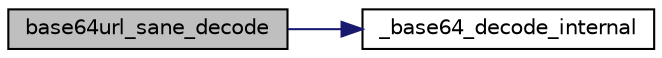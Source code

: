 digraph "base64url_sane_decode"
{
 // LATEX_PDF_SIZE
  edge [fontname="Helvetica",fontsize="10",labelfontname="Helvetica",labelfontsize="10"];
  node [fontname="Helvetica",fontsize="10",shape=record];
  rankdir="LR";
  Node20 [label="base64url_sane_decode",height=0.2,width=0.4,color="black", fillcolor="grey75", style="filled", fontcolor="black",tooltip="Sane base64 (URL Safe, RFC 4648 section 5) decode a block of memory."];
  Node20 -> Node21 [color="midnightblue",fontsize="10",style="solid",fontname="Helvetica"];
  Node21 [label="_base64_decode_internal",height=0.2,width=0.4,color="black", fillcolor="white", style="filled",URL="$base64__decode_8c.html#ac7220aeb1a2c240f9e2dd66b48f9bdb7",tooltip=" "];
}
